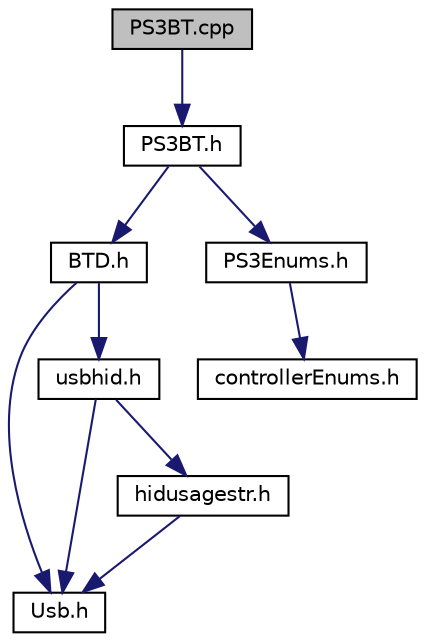 digraph "PS3BT.cpp"
{
  edge [fontname="Helvetica",fontsize="10",labelfontname="Helvetica",labelfontsize="10"];
  node [fontname="Helvetica",fontsize="10",shape=record];
  Node1 [label="PS3BT.cpp",height=0.2,width=0.4,color="black", fillcolor="grey75", style="filled" fontcolor="black"];
  Node1 -> Node2 [color="midnightblue",fontsize="10",style="solid",fontname="Helvetica"];
  Node2 [label="PS3BT.h",height=0.2,width=0.4,color="black", fillcolor="white", style="filled",URL="$_p_s3_b_t_8h.html"];
  Node2 -> Node3 [color="midnightblue",fontsize="10",style="solid",fontname="Helvetica"];
  Node3 [label="BTD.h",height=0.2,width=0.4,color="black", fillcolor="white", style="filled",URL="$_b_t_d_8h.html"];
  Node3 -> Node4 [color="midnightblue",fontsize="10",style="solid",fontname="Helvetica"];
  Node4 [label="Usb.h",height=0.2,width=0.4,color="black", fillcolor="white", style="filled",URL="$_usb_8h.html"];
  Node3 -> Node5 [color="midnightblue",fontsize="10",style="solid",fontname="Helvetica"];
  Node5 [label="usbhid.h",height=0.2,width=0.4,color="black", fillcolor="white", style="filled",URL="$usbhid_8h.html"];
  Node5 -> Node4 [color="midnightblue",fontsize="10",style="solid",fontname="Helvetica"];
  Node5 -> Node6 [color="midnightblue",fontsize="10",style="solid",fontname="Helvetica"];
  Node6 [label="hidusagestr.h",height=0.2,width=0.4,color="black", fillcolor="white", style="filled",URL="$hidusagestr_8h.html"];
  Node6 -> Node4 [color="midnightblue",fontsize="10",style="solid",fontname="Helvetica"];
  Node2 -> Node7 [color="midnightblue",fontsize="10",style="solid",fontname="Helvetica"];
  Node7 [label="PS3Enums.h",height=0.2,width=0.4,color="black", fillcolor="white", style="filled",URL="$_p_s3_enums_8h.html"];
  Node7 -> Node8 [color="midnightblue",fontsize="10",style="solid",fontname="Helvetica"];
  Node8 [label="controllerEnums.h",height=0.2,width=0.4,color="black", fillcolor="white", style="filled",URL="$controller_enums_8h.html"];
}
